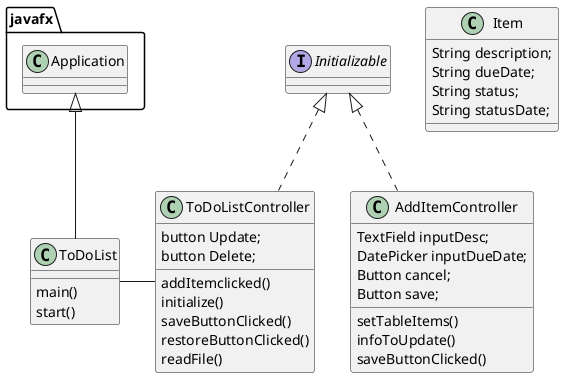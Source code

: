 @startuml
'https://plantuml.com/class-diagram

class ToDoList{
    main()
    start()
}

class ToDoListController implements Initializable{

button Update;
button Delete;

addItemclicked()
initialize()
saveButtonClicked()
restoreButtonClicked()
readFile()

}

class Item{
 String description;
 String dueDate;
 String status;
 String statusDate;

}

class AddItemController implements Initializable{

    TextField inputDesc;
    DatePicker inputDueDate;
    Button cancel;
    Button save;

    setTableItems()
    infoToUpdate()
    saveButtonClicked()


}

javafx.Application <|--ToDoList

ToDoList- ToDoListController

@enduml